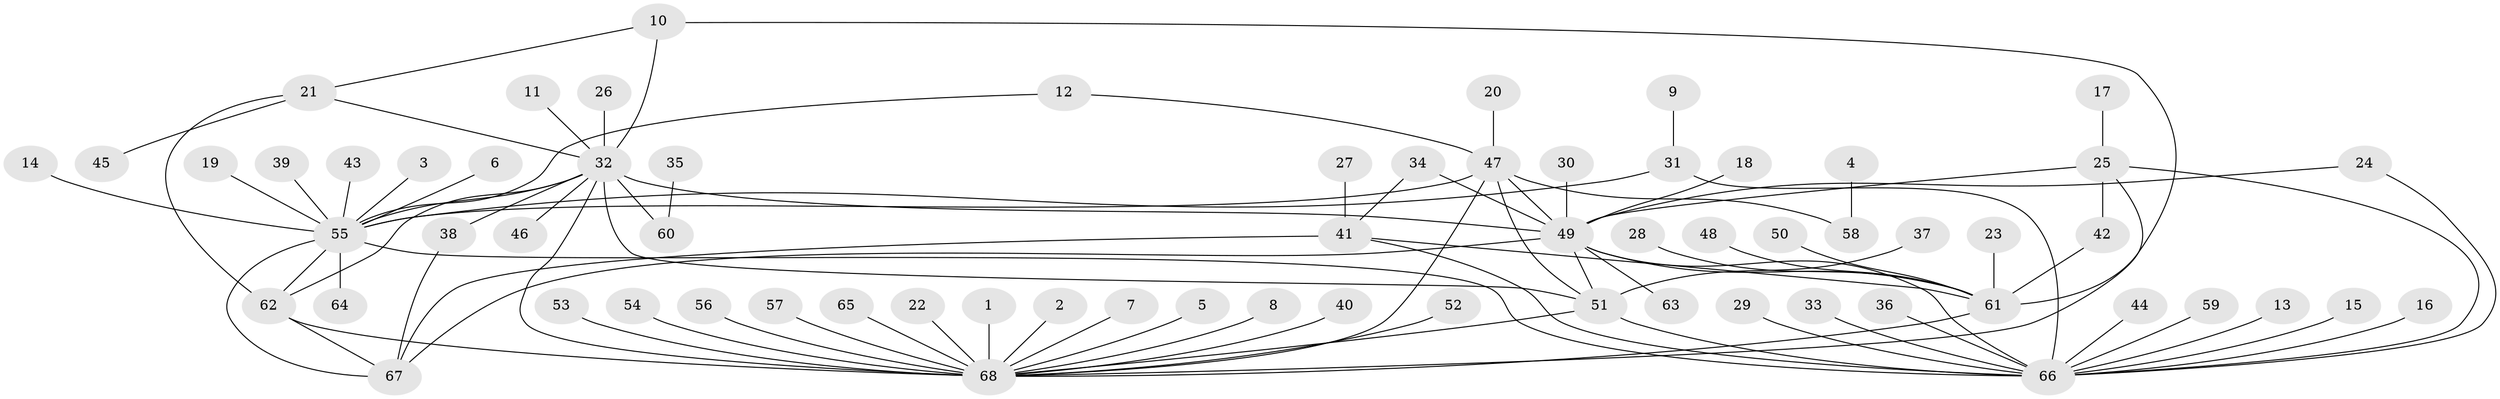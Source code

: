 // original degree distribution, {13: 0.014814814814814815, 9: 0.007407407407407408, 3: 0.11851851851851852, 18: 0.007407407407407408, 6: 0.02962962962962963, 4: 0.044444444444444446, 17: 0.007407407407407408, 1: 0.5777777777777777, 8: 0.007407407407407408, 2: 0.14074074074074075, 11: 0.007407407407407408, 5: 0.02962962962962963, 7: 0.007407407407407408}
// Generated by graph-tools (version 1.1) at 2025/49/03/09/25 03:49:53]
// undirected, 68 vertices, 92 edges
graph export_dot {
graph [start="1"]
  node [color=gray90,style=filled];
  1;
  2;
  3;
  4;
  5;
  6;
  7;
  8;
  9;
  10;
  11;
  12;
  13;
  14;
  15;
  16;
  17;
  18;
  19;
  20;
  21;
  22;
  23;
  24;
  25;
  26;
  27;
  28;
  29;
  30;
  31;
  32;
  33;
  34;
  35;
  36;
  37;
  38;
  39;
  40;
  41;
  42;
  43;
  44;
  45;
  46;
  47;
  48;
  49;
  50;
  51;
  52;
  53;
  54;
  55;
  56;
  57;
  58;
  59;
  60;
  61;
  62;
  63;
  64;
  65;
  66;
  67;
  68;
  1 -- 68 [weight=1.0];
  2 -- 68 [weight=1.0];
  3 -- 55 [weight=1.0];
  4 -- 58 [weight=1.0];
  5 -- 68 [weight=1.0];
  6 -- 55 [weight=1.0];
  7 -- 68 [weight=1.0];
  8 -- 68 [weight=1.0];
  9 -- 31 [weight=1.0];
  10 -- 21 [weight=1.0];
  10 -- 32 [weight=1.0];
  10 -- 61 [weight=1.0];
  11 -- 32 [weight=1.0];
  12 -- 47 [weight=1.0];
  12 -- 55 [weight=1.0];
  13 -- 66 [weight=1.0];
  14 -- 55 [weight=1.0];
  15 -- 66 [weight=1.0];
  16 -- 66 [weight=1.0];
  17 -- 25 [weight=1.0];
  18 -- 49 [weight=1.0];
  19 -- 55 [weight=1.0];
  20 -- 47 [weight=1.0];
  21 -- 32 [weight=1.0];
  21 -- 45 [weight=1.0];
  21 -- 62 [weight=1.0];
  22 -- 68 [weight=1.0];
  23 -- 61 [weight=1.0];
  24 -- 49 [weight=1.0];
  24 -- 66 [weight=1.0];
  25 -- 42 [weight=1.0];
  25 -- 49 [weight=1.0];
  25 -- 66 [weight=1.0];
  25 -- 68 [weight=1.0];
  26 -- 32 [weight=1.0];
  27 -- 41 [weight=1.0];
  28 -- 61 [weight=1.0];
  29 -- 66 [weight=1.0];
  30 -- 49 [weight=1.0];
  31 -- 55 [weight=1.0];
  31 -- 66 [weight=2.0];
  32 -- 38 [weight=1.0];
  32 -- 46 [weight=1.0];
  32 -- 49 [weight=1.0];
  32 -- 51 [weight=1.0];
  32 -- 55 [weight=1.0];
  32 -- 60 [weight=2.0];
  32 -- 62 [weight=1.0];
  32 -- 68 [weight=1.0];
  33 -- 66 [weight=1.0];
  34 -- 41 [weight=1.0];
  34 -- 49 [weight=1.0];
  35 -- 60 [weight=1.0];
  36 -- 66 [weight=1.0];
  37 -- 51 [weight=1.0];
  38 -- 67 [weight=1.0];
  39 -- 55 [weight=1.0];
  40 -- 68 [weight=1.0];
  41 -- 61 [weight=1.0];
  41 -- 66 [weight=1.0];
  41 -- 67 [weight=1.0];
  42 -- 61 [weight=1.0];
  43 -- 55 [weight=1.0];
  44 -- 66 [weight=1.0];
  47 -- 49 [weight=1.0];
  47 -- 51 [weight=1.0];
  47 -- 55 [weight=1.0];
  47 -- 58 [weight=1.0];
  47 -- 68 [weight=1.0];
  48 -- 61 [weight=1.0];
  49 -- 51 [weight=1.0];
  49 -- 61 [weight=1.0];
  49 -- 63 [weight=1.0];
  49 -- 66 [weight=1.0];
  49 -- 67 [weight=1.0];
  50 -- 61 [weight=1.0];
  51 -- 66 [weight=1.0];
  51 -- 68 [weight=1.0];
  52 -- 68 [weight=1.0];
  53 -- 68 [weight=1.0];
  54 -- 68 [weight=1.0];
  55 -- 62 [weight=1.0];
  55 -- 64 [weight=1.0];
  55 -- 66 [weight=1.0];
  55 -- 67 [weight=1.0];
  56 -- 68 [weight=1.0];
  57 -- 68 [weight=1.0];
  59 -- 66 [weight=1.0];
  61 -- 68 [weight=1.0];
  62 -- 67 [weight=1.0];
  62 -- 68 [weight=2.0];
  65 -- 68 [weight=2.0];
}
